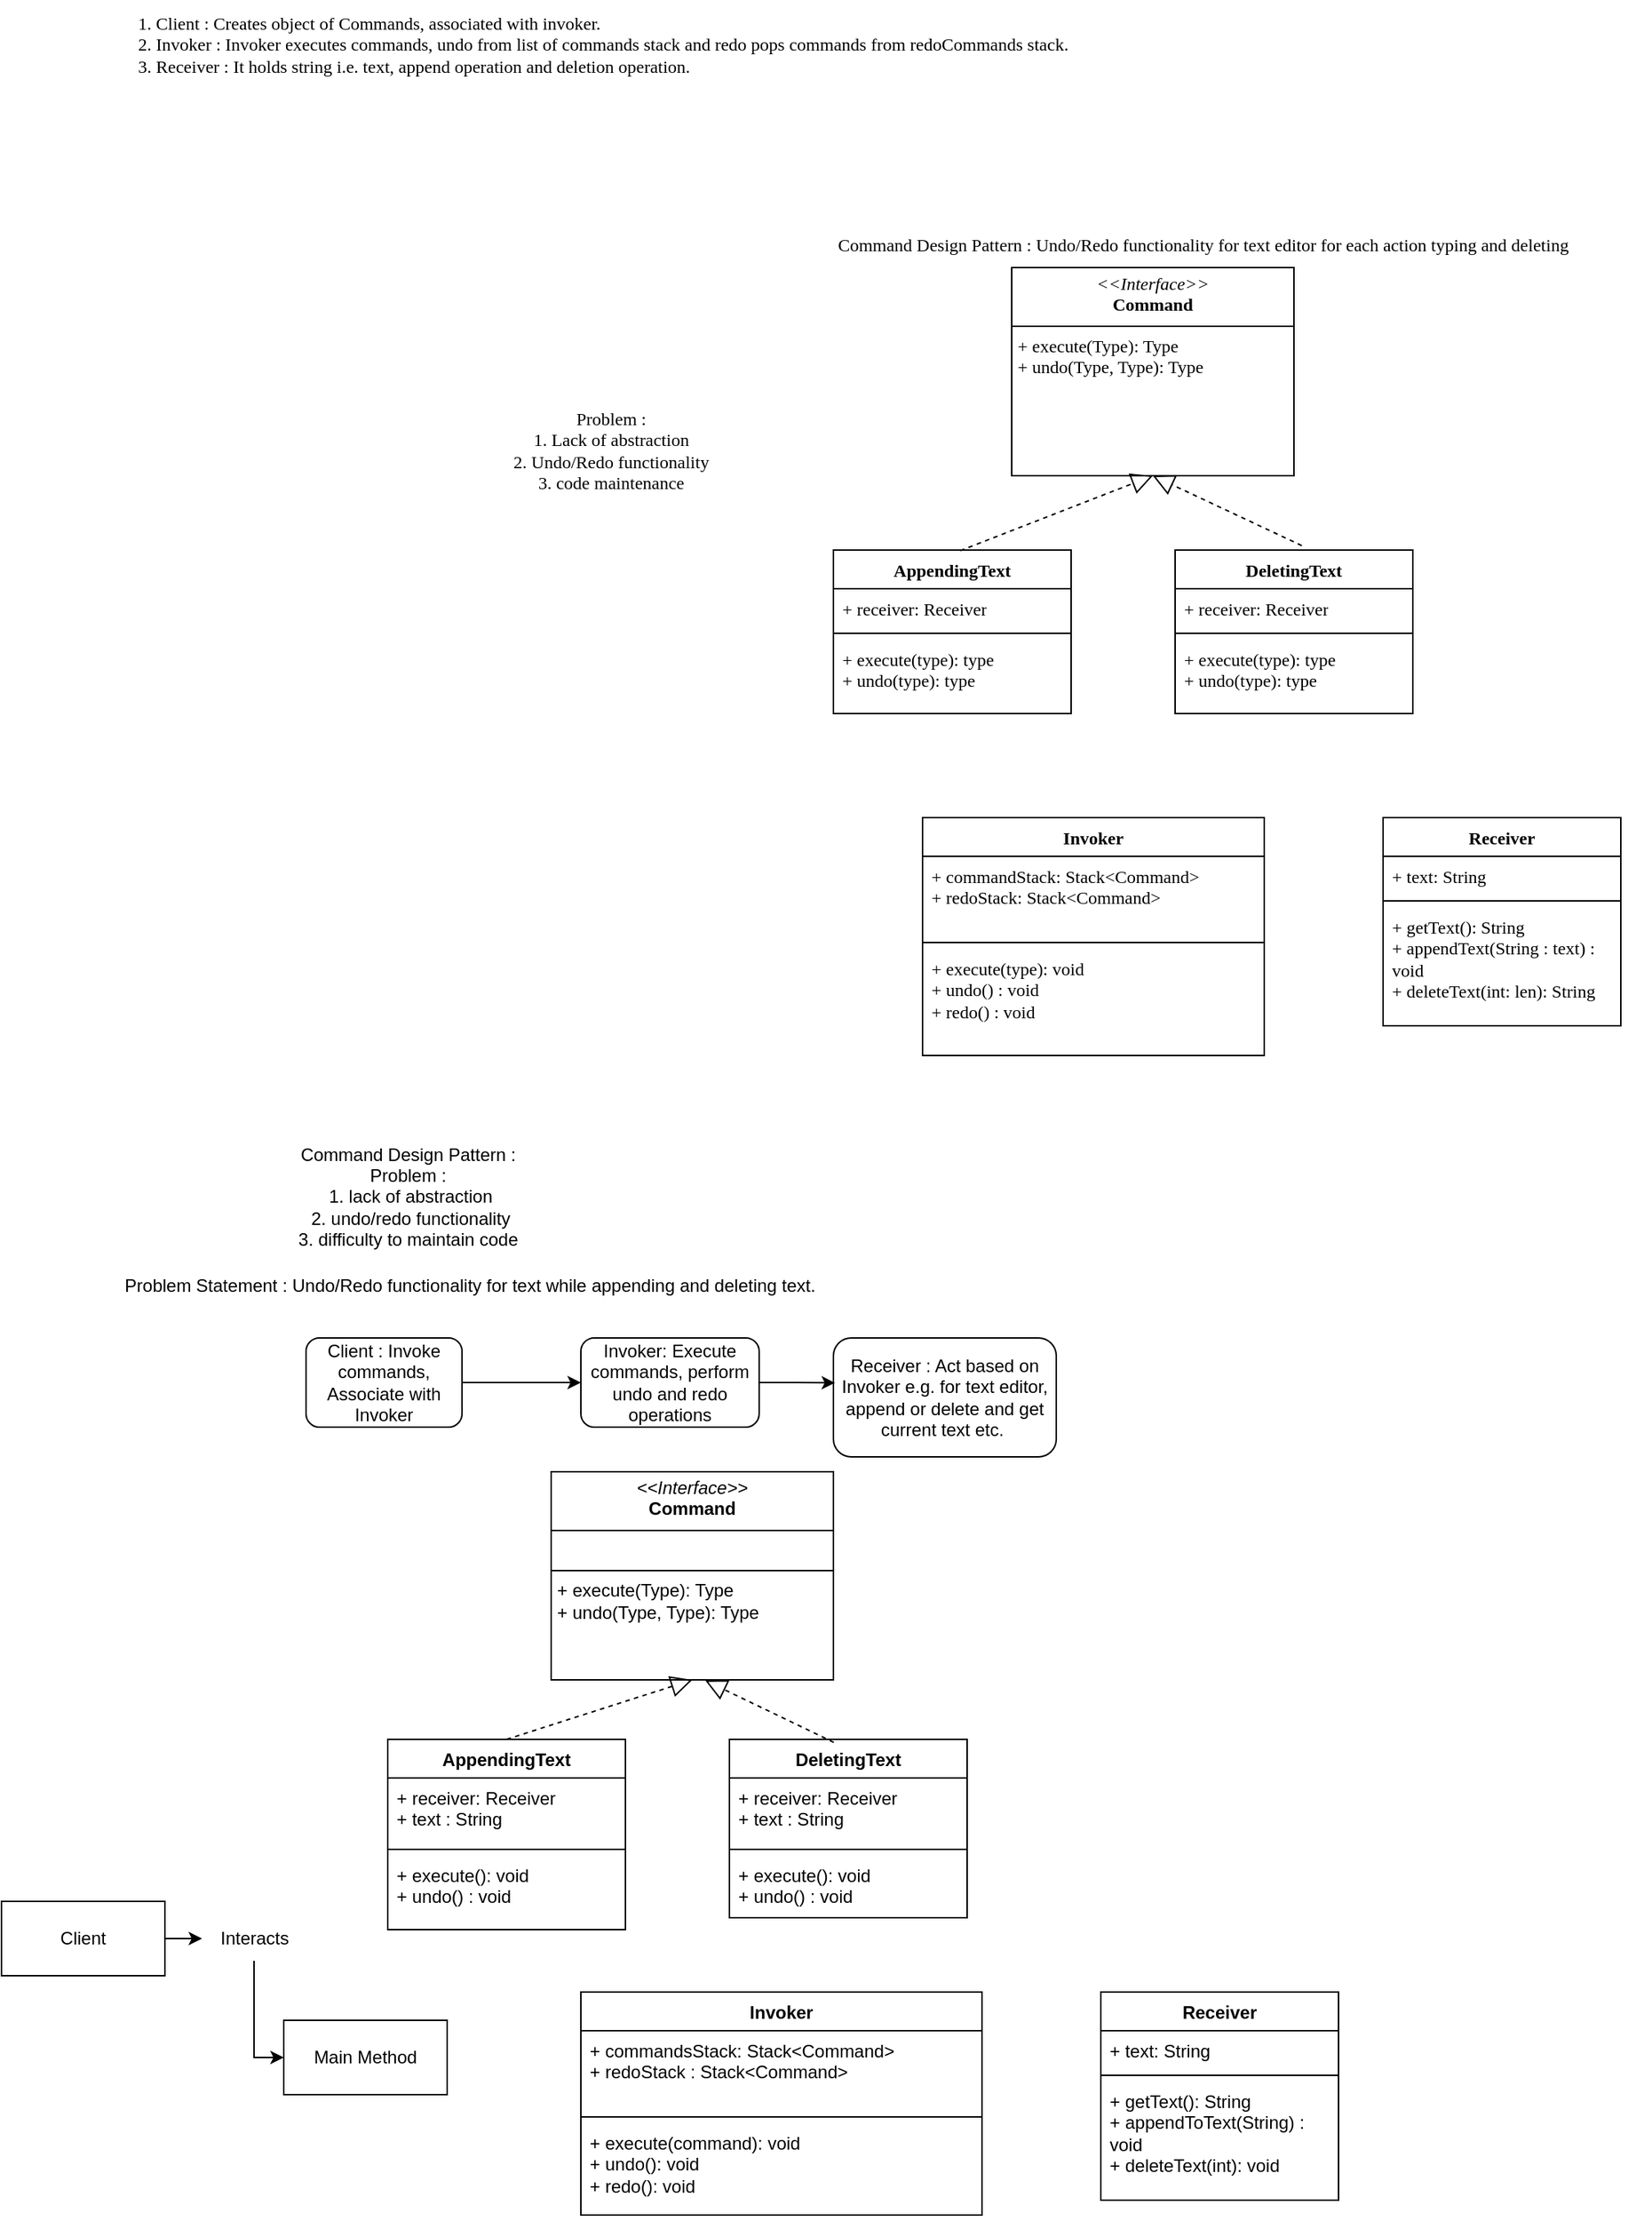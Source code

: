 <mxfile version="24.7.8">
  <diagram id="JgvCNIZ4o0CIp9dC3lPd" name="Page-1">
    <mxGraphModel dx="979" dy="1886" grid="1" gridSize="10" guides="1" tooltips="1" connect="1" arrows="1" fold="1" page="1" pageScale="1" pageWidth="827" pageHeight="1169" math="0" shadow="0">
      <root>
        <mxCell id="0" />
        <mxCell id="1" parent="0" />
        <mxCell id="CkMQ2_74jHTQYo0HGbMf-1" value="&lt;font&gt;Command Design Pattern : Undo/Redo functionality for text editor for each action typing and deleting&amp;nbsp;&lt;/font&gt;" style="text;html=1;align=center;verticalAlign=middle;resizable=0;points=[];autosize=1;strokeColor=none;fillColor=none;fontFamily=Comic Sans MS;" vertex="1" parent="1">
          <mxGeometry x="580" y="40" width="600" height="30" as="geometry" />
        </mxCell>
        <mxCell id="CkMQ2_74jHTQYo0HGbMf-3" value="&lt;font&gt;1. Client : Creates object of Commands, associated with invoker.&lt;/font&gt;&lt;div&gt;&lt;div style=&quot;&quot;&gt;&lt;font&gt;2. Invoker : Invoker executes commands, undo from list of commands stack and redo pops commands from redoCommands stack.&lt;/font&gt;&lt;/div&gt;&lt;div style=&quot;&quot;&gt;&lt;font&gt;3. Receiver : It holds string i.e. text, append operation and deletion operation.&lt;/font&gt;&lt;/div&gt;&lt;/div&gt;" style="text;html=1;align=left;verticalAlign=middle;resizable=0;points=[];autosize=1;strokeColor=none;fillColor=none;fontFamily=Comic Sans MS;" vertex="1" parent="1">
          <mxGeometry x="160" y="-110" width="740" height="60" as="geometry" />
        </mxCell>
        <mxCell id="CkMQ2_74jHTQYo0HGbMf-12" value="Receiver" style="swimlane;fontStyle=1;align=center;verticalAlign=top;childLayout=stackLayout;horizontal=1;startSize=26;horizontalStack=0;resizeParent=1;resizeParentMax=0;resizeLast=0;collapsible=1;marginBottom=0;whiteSpace=wrap;html=1;fontFamily=Comic Sans MS;" vertex="1" parent="1">
          <mxGeometry x="1000" y="440" width="160" height="140" as="geometry" />
        </mxCell>
        <mxCell id="CkMQ2_74jHTQYo0HGbMf-13" value="+ text: String" style="text;strokeColor=none;fillColor=none;align=left;verticalAlign=top;spacingLeft=4;spacingRight=4;overflow=hidden;rotatable=0;points=[[0,0.5],[1,0.5]];portConstraint=eastwest;whiteSpace=wrap;html=1;fontFamily=Comic Sans MS;" vertex="1" parent="CkMQ2_74jHTQYo0HGbMf-12">
          <mxGeometry y="26" width="160" height="26" as="geometry" />
        </mxCell>
        <mxCell id="CkMQ2_74jHTQYo0HGbMf-14" value="" style="line;strokeWidth=1;fillColor=none;align=left;verticalAlign=middle;spacingTop=-1;spacingLeft=3;spacingRight=3;rotatable=0;labelPosition=right;points=[];portConstraint=eastwest;strokeColor=inherit;fontFamily=Comic Sans MS;" vertex="1" parent="CkMQ2_74jHTQYo0HGbMf-12">
          <mxGeometry y="52" width="160" height="8" as="geometry" />
        </mxCell>
        <mxCell id="CkMQ2_74jHTQYo0HGbMf-15" value="+ getText(): String&lt;div&gt;+ appendText(String : text) : void&lt;/div&gt;&lt;div&gt;+ deleteText(int: len): String&lt;/div&gt;" style="text;strokeColor=none;fillColor=none;align=left;verticalAlign=top;spacingLeft=4;spacingRight=4;overflow=hidden;rotatable=0;points=[[0,0.5],[1,0.5]];portConstraint=eastwest;whiteSpace=wrap;html=1;fontFamily=Comic Sans MS;" vertex="1" parent="CkMQ2_74jHTQYo0HGbMf-12">
          <mxGeometry y="60" width="160" height="80" as="geometry" />
        </mxCell>
        <mxCell id="CkMQ2_74jHTQYo0HGbMf-20" value="&lt;p style=&quot;margin:0px;margin-top:4px;text-align:center;&quot;&gt;&lt;i&gt;&amp;lt;&amp;lt;Interface&amp;gt;&amp;gt;&lt;/i&gt;&lt;br&gt;&lt;b&gt;Command&lt;/b&gt;&lt;/p&gt;&lt;hr style=&quot;border-style:solid;&quot; size=&quot;1&quot;&gt;&lt;p style=&quot;margin:0px;margin-left:4px;&quot;&gt;&lt;/p&gt;&lt;p style=&quot;margin:0px;margin-left:4px;&quot;&gt;+ execute(Type): Type&lt;br&gt;+ undo(Type, Type): Type&lt;/p&gt;" style="verticalAlign=top;align=left;overflow=fill;html=1;whiteSpace=wrap;fontFamily=Comic Sans MS;" vertex="1" parent="1">
          <mxGeometry x="750" y="70" width="190" height="140" as="geometry" />
        </mxCell>
        <mxCell id="CkMQ2_74jHTQYo0HGbMf-21" value="Invoker" style="swimlane;fontStyle=1;align=center;verticalAlign=top;childLayout=stackLayout;horizontal=1;startSize=26;horizontalStack=0;resizeParent=1;resizeParentMax=0;resizeLast=0;collapsible=1;marginBottom=0;whiteSpace=wrap;html=1;fontFamily=Comic Sans MS;" vertex="1" parent="1">
          <mxGeometry x="690" y="440" width="230" height="160" as="geometry" />
        </mxCell>
        <mxCell id="CkMQ2_74jHTQYo0HGbMf-22" value="+ commandStack: Stack&amp;lt;Command&amp;gt;&lt;div&gt;+ redoStack: Stack&amp;lt;Command&amp;gt;&lt;br&gt;&lt;/div&gt;" style="text;strokeColor=none;fillColor=none;align=left;verticalAlign=top;spacingLeft=4;spacingRight=4;overflow=hidden;rotatable=0;points=[[0,0.5],[1,0.5]];portConstraint=eastwest;whiteSpace=wrap;html=1;fontFamily=Comic Sans MS;" vertex="1" parent="CkMQ2_74jHTQYo0HGbMf-21">
          <mxGeometry y="26" width="230" height="54" as="geometry" />
        </mxCell>
        <mxCell id="CkMQ2_74jHTQYo0HGbMf-23" value="" style="line;strokeWidth=1;fillColor=none;align=left;verticalAlign=middle;spacingTop=-1;spacingLeft=3;spacingRight=3;rotatable=0;labelPosition=right;points=[];portConstraint=eastwest;strokeColor=inherit;fontFamily=Comic Sans MS;" vertex="1" parent="CkMQ2_74jHTQYo0HGbMf-21">
          <mxGeometry y="80" width="230" height="8" as="geometry" />
        </mxCell>
        <mxCell id="CkMQ2_74jHTQYo0HGbMf-24" value="+ execute(type): void&lt;div&gt;+ undo() : void&lt;/div&gt;&lt;div&gt;+ redo() : void&lt;/div&gt;" style="text;strokeColor=none;fillColor=none;align=left;verticalAlign=top;spacingLeft=4;spacingRight=4;overflow=hidden;rotatable=0;points=[[0,0.5],[1,0.5]];portConstraint=eastwest;whiteSpace=wrap;html=1;fontFamily=Comic Sans MS;" vertex="1" parent="CkMQ2_74jHTQYo0HGbMf-21">
          <mxGeometry y="88" width="230" height="72" as="geometry" />
        </mxCell>
        <mxCell id="CkMQ2_74jHTQYo0HGbMf-25" value="Problem :&lt;br&gt;1. Lack of abstraction&lt;div&gt;2. Undo/Redo functionality&lt;/div&gt;&lt;div&gt;3. code maintenance&lt;/div&gt;" style="text;html=1;align=center;verticalAlign=middle;resizable=0;points=[];autosize=1;strokeColor=none;fillColor=none;fontFamily=Comic Sans MS;" vertex="1" parent="1">
          <mxGeometry x="395" y="158" width="170" height="70" as="geometry" />
        </mxCell>
        <mxCell id="CkMQ2_74jHTQYo0HGbMf-26" value="DeletingText" style="swimlane;fontStyle=1;align=center;verticalAlign=top;childLayout=stackLayout;horizontal=1;startSize=26;horizontalStack=0;resizeParent=1;resizeParentMax=0;resizeLast=0;collapsible=1;marginBottom=0;whiteSpace=wrap;html=1;fontFamily=Comic Sans MS;" vertex="1" parent="1">
          <mxGeometry x="860" y="260" width="160" height="110" as="geometry" />
        </mxCell>
        <mxCell id="CkMQ2_74jHTQYo0HGbMf-27" value="+ receiver: Receiver" style="text;strokeColor=none;fillColor=none;align=left;verticalAlign=top;spacingLeft=4;spacingRight=4;overflow=hidden;rotatable=0;points=[[0,0.5],[1,0.5]];portConstraint=eastwest;whiteSpace=wrap;html=1;fontFamily=Comic Sans MS;" vertex="1" parent="CkMQ2_74jHTQYo0HGbMf-26">
          <mxGeometry y="26" width="160" height="26" as="geometry" />
        </mxCell>
        <mxCell id="CkMQ2_74jHTQYo0HGbMf-28" value="" style="line;strokeWidth=1;fillColor=none;align=left;verticalAlign=middle;spacingTop=-1;spacingLeft=3;spacingRight=3;rotatable=0;labelPosition=right;points=[];portConstraint=eastwest;strokeColor=inherit;fontFamily=Comic Sans MS;" vertex="1" parent="CkMQ2_74jHTQYo0HGbMf-26">
          <mxGeometry y="52" width="160" height="8" as="geometry" />
        </mxCell>
        <mxCell id="CkMQ2_74jHTQYo0HGbMf-29" value="+ execute(type): type&lt;div&gt;+ undo(type): type&lt;div&gt;&lt;br&gt;&lt;/div&gt;&lt;/div&gt;" style="text;strokeColor=none;fillColor=none;align=left;verticalAlign=top;spacingLeft=4;spacingRight=4;overflow=hidden;rotatable=0;points=[[0,0.5],[1,0.5]];portConstraint=eastwest;whiteSpace=wrap;html=1;fontFamily=Comic Sans MS;" vertex="1" parent="CkMQ2_74jHTQYo0HGbMf-26">
          <mxGeometry y="60" width="160" height="50" as="geometry" />
        </mxCell>
        <mxCell id="CkMQ2_74jHTQYo0HGbMf-30" value="AppendingText" style="swimlane;fontStyle=1;align=center;verticalAlign=top;childLayout=stackLayout;horizontal=1;startSize=26;horizontalStack=0;resizeParent=1;resizeParentMax=0;resizeLast=0;collapsible=1;marginBottom=0;whiteSpace=wrap;html=1;fontFamily=Comic Sans MS;" vertex="1" parent="1">
          <mxGeometry x="630" y="260" width="160" height="110" as="geometry" />
        </mxCell>
        <mxCell id="CkMQ2_74jHTQYo0HGbMf-31" value="+ receiver: Receiver" style="text;strokeColor=none;fillColor=none;align=left;verticalAlign=top;spacingLeft=4;spacingRight=4;overflow=hidden;rotatable=0;points=[[0,0.5],[1,0.5]];portConstraint=eastwest;whiteSpace=wrap;html=1;fontFamily=Comic Sans MS;" vertex="1" parent="CkMQ2_74jHTQYo0HGbMf-30">
          <mxGeometry y="26" width="160" height="26" as="geometry" />
        </mxCell>
        <mxCell id="CkMQ2_74jHTQYo0HGbMf-32" value="" style="line;strokeWidth=1;fillColor=none;align=left;verticalAlign=middle;spacingTop=-1;spacingLeft=3;spacingRight=3;rotatable=0;labelPosition=right;points=[];portConstraint=eastwest;strokeColor=inherit;fontFamily=Comic Sans MS;" vertex="1" parent="CkMQ2_74jHTQYo0HGbMf-30">
          <mxGeometry y="52" width="160" height="8" as="geometry" />
        </mxCell>
        <mxCell id="CkMQ2_74jHTQYo0HGbMf-33" value="+ execute(type): type&lt;div&gt;+ undo(type): type&lt;div&gt;&lt;br&gt;&lt;/div&gt;&lt;/div&gt;" style="text;strokeColor=none;fillColor=none;align=left;verticalAlign=top;spacingLeft=4;spacingRight=4;overflow=hidden;rotatable=0;points=[[0,0.5],[1,0.5]];portConstraint=eastwest;whiteSpace=wrap;html=1;fontFamily=Comic Sans MS;" vertex="1" parent="CkMQ2_74jHTQYo0HGbMf-30">
          <mxGeometry y="60" width="160" height="50" as="geometry" />
        </mxCell>
        <mxCell id="CkMQ2_74jHTQYo0HGbMf-34" value="" style="endArrow=block;dashed=1;endFill=0;endSize=12;html=1;rounded=0;entryX=0.5;entryY=1;entryDx=0;entryDy=0;exitX=0.533;exitY=0.004;exitDx=0;exitDy=0;exitPerimeter=0;fontFamily=Comic Sans MS;" edge="1" parent="1" source="CkMQ2_74jHTQYo0HGbMf-30" target="CkMQ2_74jHTQYo0HGbMf-20">
          <mxGeometry width="160" relative="1" as="geometry">
            <mxPoint x="740" y="320" as="sourcePoint" />
            <mxPoint x="900" y="320" as="targetPoint" />
          </mxGeometry>
        </mxCell>
        <mxCell id="CkMQ2_74jHTQYo0HGbMf-35" value="" style="endArrow=block;dashed=1;endFill=0;endSize=12;html=1;rounded=0;entryX=0.5;entryY=1;entryDx=0;entryDy=0;exitX=0.533;exitY=-0.027;exitDx=0;exitDy=0;exitPerimeter=0;fontFamily=Comic Sans MS;" edge="1" parent="1" source="CkMQ2_74jHTQYo0HGbMf-26" target="CkMQ2_74jHTQYo0HGbMf-20">
          <mxGeometry width="160" relative="1" as="geometry">
            <mxPoint x="740" y="320" as="sourcePoint" />
            <mxPoint x="900" y="320" as="targetPoint" />
          </mxGeometry>
        </mxCell>
        <mxCell id="CkMQ2_74jHTQYo0HGbMf-43" value="Command Design Pattern :&amp;nbsp;&lt;div&gt;Problem :&amp;nbsp;&lt;br&gt;1. lack of abstraction&lt;/div&gt;&lt;div&gt;2. undo/redo functionality&lt;/div&gt;&lt;div&gt;3. difficulty to maintain code&amp;nbsp;&lt;/div&gt;" style="text;html=1;align=center;verticalAlign=middle;resizable=0;points=[];autosize=1;strokeColor=none;fillColor=none;" vertex="1" parent="1">
          <mxGeometry x="260" y="650" width="170" height="90" as="geometry" />
        </mxCell>
        <mxCell id="CkMQ2_74jHTQYo0HGbMf-45" value="Invoker: Execute commands, perform undo and redo operations" style="rounded=1;whiteSpace=wrap;html=1;" vertex="1" parent="1">
          <mxGeometry x="460" y="790" width="120" height="60" as="geometry" />
        </mxCell>
        <mxCell id="CkMQ2_74jHTQYo0HGbMf-49" style="edgeStyle=orthogonalEdgeStyle;rounded=0;orthogonalLoop=1;jettySize=auto;html=1;entryX=0;entryY=0.5;entryDx=0;entryDy=0;" edge="1" parent="1" source="CkMQ2_74jHTQYo0HGbMf-46" target="CkMQ2_74jHTQYo0HGbMf-45">
          <mxGeometry relative="1" as="geometry" />
        </mxCell>
        <mxCell id="CkMQ2_74jHTQYo0HGbMf-46" value="Client : Invoke commands, Associate with Invoker" style="rounded=1;whiteSpace=wrap;html=1;" vertex="1" parent="1">
          <mxGeometry x="275" y="790" width="105" height="60" as="geometry" />
        </mxCell>
        <mxCell id="CkMQ2_74jHTQYo0HGbMf-47" value="Receiver : Act based on Invoker e.g. for text editor, append or delete and get current text etc.&amp;nbsp;" style="rounded=1;whiteSpace=wrap;html=1;" vertex="1" parent="1">
          <mxGeometry x="630" y="790" width="150" height="80" as="geometry" />
        </mxCell>
        <mxCell id="CkMQ2_74jHTQYo0HGbMf-50" style="edgeStyle=orthogonalEdgeStyle;rounded=0;orthogonalLoop=1;jettySize=auto;html=1;entryX=0.007;entryY=0.378;entryDx=0;entryDy=0;entryPerimeter=0;" edge="1" parent="1" source="CkMQ2_74jHTQYo0HGbMf-45" target="CkMQ2_74jHTQYo0HGbMf-47">
          <mxGeometry relative="1" as="geometry" />
        </mxCell>
        <mxCell id="CkMQ2_74jHTQYo0HGbMf-51" value="Main Method" style="html=1;whiteSpace=wrap;" vertex="1" parent="1">
          <mxGeometry x="260" y="1249" width="110" height="50" as="geometry" />
        </mxCell>
        <mxCell id="CkMQ2_74jHTQYo0HGbMf-60" value="Invoker" style="swimlane;fontStyle=1;align=center;verticalAlign=top;childLayout=stackLayout;horizontal=1;startSize=26;horizontalStack=0;resizeParent=1;resizeParentMax=0;resizeLast=0;collapsible=1;marginBottom=0;whiteSpace=wrap;html=1;" vertex="1" parent="1">
          <mxGeometry x="460" y="1230" width="270" height="150" as="geometry" />
        </mxCell>
        <mxCell id="CkMQ2_74jHTQYo0HGbMf-61" value="+ commandsStack: Stack&amp;lt;Command&amp;gt;&lt;div&gt;+ redoStack : Stack&amp;lt;Command&amp;gt;&lt;/div&gt;&lt;div&gt;&lt;br&gt;&lt;/div&gt;" style="text;strokeColor=none;fillColor=none;align=left;verticalAlign=top;spacingLeft=4;spacingRight=4;overflow=hidden;rotatable=0;points=[[0,0.5],[1,0.5]];portConstraint=eastwest;whiteSpace=wrap;html=1;" vertex="1" parent="CkMQ2_74jHTQYo0HGbMf-60">
          <mxGeometry y="26" width="270" height="54" as="geometry" />
        </mxCell>
        <mxCell id="CkMQ2_74jHTQYo0HGbMf-62" value="" style="line;strokeWidth=1;fillColor=none;align=left;verticalAlign=middle;spacingTop=-1;spacingLeft=3;spacingRight=3;rotatable=0;labelPosition=right;points=[];portConstraint=eastwest;strokeColor=inherit;" vertex="1" parent="CkMQ2_74jHTQYo0HGbMf-60">
          <mxGeometry y="80" width="270" height="8" as="geometry" />
        </mxCell>
        <mxCell id="CkMQ2_74jHTQYo0HGbMf-63" value="+ execute(command): void&lt;div&gt;+ undo(): void&lt;br&gt;&lt;/div&gt;&lt;div&gt;+ redo(): void&lt;br&gt;&lt;/div&gt;" style="text;strokeColor=none;fillColor=none;align=left;verticalAlign=top;spacingLeft=4;spacingRight=4;overflow=hidden;rotatable=0;points=[[0,0.5],[1,0.5]];portConstraint=eastwest;whiteSpace=wrap;html=1;" vertex="1" parent="CkMQ2_74jHTQYo0HGbMf-60">
          <mxGeometry y="88" width="270" height="62" as="geometry" />
        </mxCell>
        <mxCell id="CkMQ2_74jHTQYo0HGbMf-64" value="Receiver" style="swimlane;fontStyle=1;align=center;verticalAlign=top;childLayout=stackLayout;horizontal=1;startSize=26;horizontalStack=0;resizeParent=1;resizeParentMax=0;resizeLast=0;collapsible=1;marginBottom=0;whiteSpace=wrap;html=1;" vertex="1" parent="1">
          <mxGeometry x="810" y="1230" width="160" height="140" as="geometry" />
        </mxCell>
        <mxCell id="CkMQ2_74jHTQYo0HGbMf-65" value="+ text: String" style="text;strokeColor=none;fillColor=none;align=left;verticalAlign=top;spacingLeft=4;spacingRight=4;overflow=hidden;rotatable=0;points=[[0,0.5],[1,0.5]];portConstraint=eastwest;whiteSpace=wrap;html=1;" vertex="1" parent="CkMQ2_74jHTQYo0HGbMf-64">
          <mxGeometry y="26" width="160" height="26" as="geometry" />
        </mxCell>
        <mxCell id="CkMQ2_74jHTQYo0HGbMf-66" value="" style="line;strokeWidth=1;fillColor=none;align=left;verticalAlign=middle;spacingTop=-1;spacingLeft=3;spacingRight=3;rotatable=0;labelPosition=right;points=[];portConstraint=eastwest;strokeColor=inherit;" vertex="1" parent="CkMQ2_74jHTQYo0HGbMf-64">
          <mxGeometry y="52" width="160" height="8" as="geometry" />
        </mxCell>
        <mxCell id="CkMQ2_74jHTQYo0HGbMf-67" value="+ getText(): String&lt;div&gt;+ appendToText(String) : void&lt;/div&gt;&lt;div&gt;+ deleteText(int): void&lt;/div&gt;" style="text;strokeColor=none;fillColor=none;align=left;verticalAlign=top;spacingLeft=4;spacingRight=4;overflow=hidden;rotatable=0;points=[[0,0.5],[1,0.5]];portConstraint=eastwest;whiteSpace=wrap;html=1;" vertex="1" parent="CkMQ2_74jHTQYo0HGbMf-64">
          <mxGeometry y="60" width="160" height="80" as="geometry" />
        </mxCell>
        <mxCell id="CkMQ2_74jHTQYo0HGbMf-68" value="Client" style="html=1;whiteSpace=wrap;" vertex="1" parent="1">
          <mxGeometry x="70" y="1169" width="110" height="50" as="geometry" />
        </mxCell>
        <mxCell id="CkMQ2_74jHTQYo0HGbMf-72" value="" style="edgeStyle=orthogonalEdgeStyle;rounded=0;orthogonalLoop=1;jettySize=auto;html=1;entryX=0;entryY=0.5;entryDx=0;entryDy=0;" edge="1" parent="1" source="CkMQ2_74jHTQYo0HGbMf-68" target="CkMQ2_74jHTQYo0HGbMf-71">
          <mxGeometry relative="1" as="geometry">
            <mxPoint x="190" y="1274" as="sourcePoint" />
            <mxPoint x="285" y="1274" as="targetPoint" />
          </mxGeometry>
        </mxCell>
        <mxCell id="CkMQ2_74jHTQYo0HGbMf-73" style="edgeStyle=orthogonalEdgeStyle;rounded=0;orthogonalLoop=1;jettySize=auto;html=1;entryX=0;entryY=0.5;entryDx=0;entryDy=0;" edge="1" parent="1" source="CkMQ2_74jHTQYo0HGbMf-71" target="CkMQ2_74jHTQYo0HGbMf-51">
          <mxGeometry relative="1" as="geometry" />
        </mxCell>
        <mxCell id="CkMQ2_74jHTQYo0HGbMf-71" value="Interacts" style="text;html=1;align=center;verticalAlign=middle;resizable=0;points=[];autosize=1;strokeColor=none;fillColor=none;" vertex="1" parent="1">
          <mxGeometry x="205" y="1179" width="70" height="30" as="geometry" />
        </mxCell>
        <mxCell id="CkMQ2_74jHTQYo0HGbMf-74" value="Problem Statement : Undo/Redo functionality for text while appending and deleting text." style="text;html=1;align=center;verticalAlign=middle;resizable=0;points=[];autosize=1;strokeColor=none;fillColor=none;" vertex="1" parent="1">
          <mxGeometry x="140" y="740" width="490" height="30" as="geometry" />
        </mxCell>
        <mxCell id="CkMQ2_74jHTQYo0HGbMf-75" value="&lt;p style=&quot;margin:0px;margin-top:4px;text-align:center;&quot;&gt;&lt;i&gt;&amp;lt;&amp;lt;Interface&amp;gt;&amp;gt;&lt;/i&gt;&lt;br&gt;&lt;b&gt;Command&lt;/b&gt;&lt;/p&gt;&lt;hr size=&quot;1&quot; style=&quot;border-style:solid;&quot;&gt;&lt;p style=&quot;margin:0px;margin-left:4px;&quot;&gt;&lt;br&gt;&lt;/p&gt;&lt;hr size=&quot;1&quot; style=&quot;border-style:solid;&quot;&gt;&lt;p style=&quot;margin:0px;margin-left:4px;&quot;&gt;+ execute(Type): Type&lt;br&gt;+ undo(Type, Type): Type&lt;/p&gt;" style="verticalAlign=top;align=left;overflow=fill;html=1;whiteSpace=wrap;" vertex="1" parent="1">
          <mxGeometry x="440" y="880" width="190" height="140" as="geometry" />
        </mxCell>
        <mxCell id="CkMQ2_74jHTQYo0HGbMf-76" value="AppendingText" style="swimlane;fontStyle=1;align=center;verticalAlign=top;childLayout=stackLayout;horizontal=1;startSize=26;horizontalStack=0;resizeParent=1;resizeParentMax=0;resizeLast=0;collapsible=1;marginBottom=0;whiteSpace=wrap;html=1;" vertex="1" parent="1">
          <mxGeometry x="330" y="1060" width="160" height="128" as="geometry" />
        </mxCell>
        <mxCell id="CkMQ2_74jHTQYo0HGbMf-77" value="+ receiver: Receiver&lt;div&gt;+ text : String&lt;/div&gt;" style="text;strokeColor=none;fillColor=none;align=left;verticalAlign=top;spacingLeft=4;spacingRight=4;overflow=hidden;rotatable=0;points=[[0,0.5],[1,0.5]];portConstraint=eastwest;whiteSpace=wrap;html=1;" vertex="1" parent="CkMQ2_74jHTQYo0HGbMf-76">
          <mxGeometry y="26" width="160" height="44" as="geometry" />
        </mxCell>
        <mxCell id="CkMQ2_74jHTQYo0HGbMf-78" value="" style="line;strokeWidth=1;fillColor=none;align=left;verticalAlign=middle;spacingTop=-1;spacingLeft=3;spacingRight=3;rotatable=0;labelPosition=right;points=[];portConstraint=eastwest;strokeColor=inherit;" vertex="1" parent="CkMQ2_74jHTQYo0HGbMf-76">
          <mxGeometry y="70" width="160" height="8" as="geometry" />
        </mxCell>
        <mxCell id="CkMQ2_74jHTQYo0HGbMf-79" value="+ execute(): void&lt;div&gt;+ undo() : void&lt;/div&gt;" style="text;strokeColor=none;fillColor=none;align=left;verticalAlign=top;spacingLeft=4;spacingRight=4;overflow=hidden;rotatable=0;points=[[0,0.5],[1,0.5]];portConstraint=eastwest;whiteSpace=wrap;html=1;" vertex="1" parent="CkMQ2_74jHTQYo0HGbMf-76">
          <mxGeometry y="78" width="160" height="50" as="geometry" />
        </mxCell>
        <mxCell id="CkMQ2_74jHTQYo0HGbMf-80" value="DeletingText" style="swimlane;fontStyle=1;align=center;verticalAlign=top;childLayout=stackLayout;horizontal=1;startSize=26;horizontalStack=0;resizeParent=1;resizeParentMax=0;resizeLast=0;collapsible=1;marginBottom=0;whiteSpace=wrap;html=1;" vertex="1" parent="1">
          <mxGeometry x="560" y="1060" width="160" height="120" as="geometry" />
        </mxCell>
        <mxCell id="CkMQ2_74jHTQYo0HGbMf-81" value="+ receiver: Receiver&lt;div&gt;+ text : String&lt;/div&gt;" style="text;strokeColor=none;fillColor=none;align=left;verticalAlign=top;spacingLeft=4;spacingRight=4;overflow=hidden;rotatable=0;points=[[0,0.5],[1,0.5]];portConstraint=eastwest;whiteSpace=wrap;html=1;" vertex="1" parent="CkMQ2_74jHTQYo0HGbMf-80">
          <mxGeometry y="26" width="160" height="44" as="geometry" />
        </mxCell>
        <mxCell id="CkMQ2_74jHTQYo0HGbMf-82" value="" style="line;strokeWidth=1;fillColor=none;align=left;verticalAlign=middle;spacingTop=-1;spacingLeft=3;spacingRight=3;rotatable=0;labelPosition=right;points=[];portConstraint=eastwest;strokeColor=inherit;" vertex="1" parent="CkMQ2_74jHTQYo0HGbMf-80">
          <mxGeometry y="70" width="160" height="8" as="geometry" />
        </mxCell>
        <mxCell id="CkMQ2_74jHTQYo0HGbMf-83" value="+ execute(): void&lt;div&gt;+ undo() : void&lt;/div&gt;" style="text;strokeColor=none;fillColor=none;align=left;verticalAlign=top;spacingLeft=4;spacingRight=4;overflow=hidden;rotatable=0;points=[[0,0.5],[1,0.5]];portConstraint=eastwest;whiteSpace=wrap;html=1;" vertex="1" parent="CkMQ2_74jHTQYo0HGbMf-80">
          <mxGeometry y="78" width="160" height="42" as="geometry" />
        </mxCell>
        <mxCell id="CkMQ2_74jHTQYo0HGbMf-84" value="" style="endArrow=block;dashed=1;endFill=0;endSize=12;html=1;rounded=0;entryX=0.5;entryY=1;entryDx=0;entryDy=0;exitX=0.5;exitY=0;exitDx=0;exitDy=0;" edge="1" parent="1" source="CkMQ2_74jHTQYo0HGbMf-76" target="CkMQ2_74jHTQYo0HGbMf-75">
          <mxGeometry width="160" relative="1" as="geometry">
            <mxPoint x="420" y="1070" as="sourcePoint" />
            <mxPoint x="580" y="1070" as="targetPoint" />
          </mxGeometry>
        </mxCell>
        <mxCell id="CkMQ2_74jHTQYo0HGbMf-85" value="" style="endArrow=block;dashed=1;endFill=0;endSize=12;html=1;rounded=0;entryX=0.546;entryY=1.003;entryDx=0;entryDy=0;exitX=0.439;exitY=0.017;exitDx=0;exitDy=0;entryPerimeter=0;exitPerimeter=0;" edge="1" parent="1" source="CkMQ2_74jHTQYo0HGbMf-80" target="CkMQ2_74jHTQYo0HGbMf-75">
          <mxGeometry width="160" relative="1" as="geometry">
            <mxPoint x="365" y="1070" as="sourcePoint" />
            <mxPoint x="545" y="1030" as="targetPoint" />
          </mxGeometry>
        </mxCell>
      </root>
    </mxGraphModel>
  </diagram>
</mxfile>
